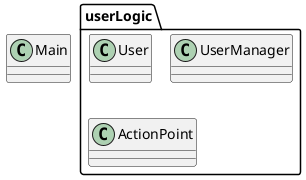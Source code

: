 @startuml
!pragma layout smetana
'https://plantuml.com/class-diagram


class Main

package userLogic{
class User
class UserManager
class ActionPoint
}






@enduml